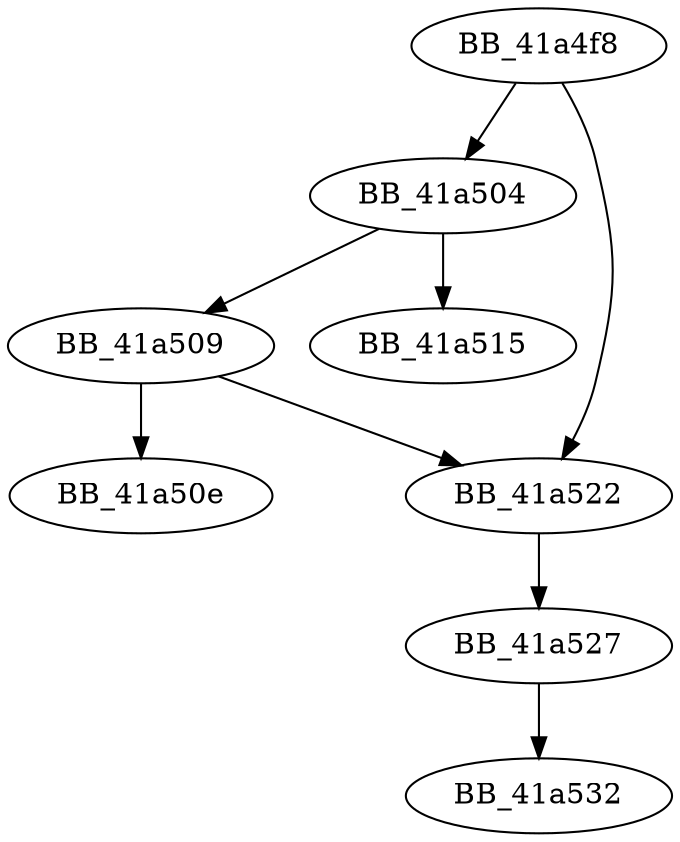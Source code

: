 DiGraph __set_error_mode{
BB_41a4f8->BB_41a504
BB_41a4f8->BB_41a522
BB_41a504->BB_41a509
BB_41a504->BB_41a515
BB_41a509->BB_41a50e
BB_41a509->BB_41a522
BB_41a522->BB_41a527
BB_41a527->BB_41a532
}
